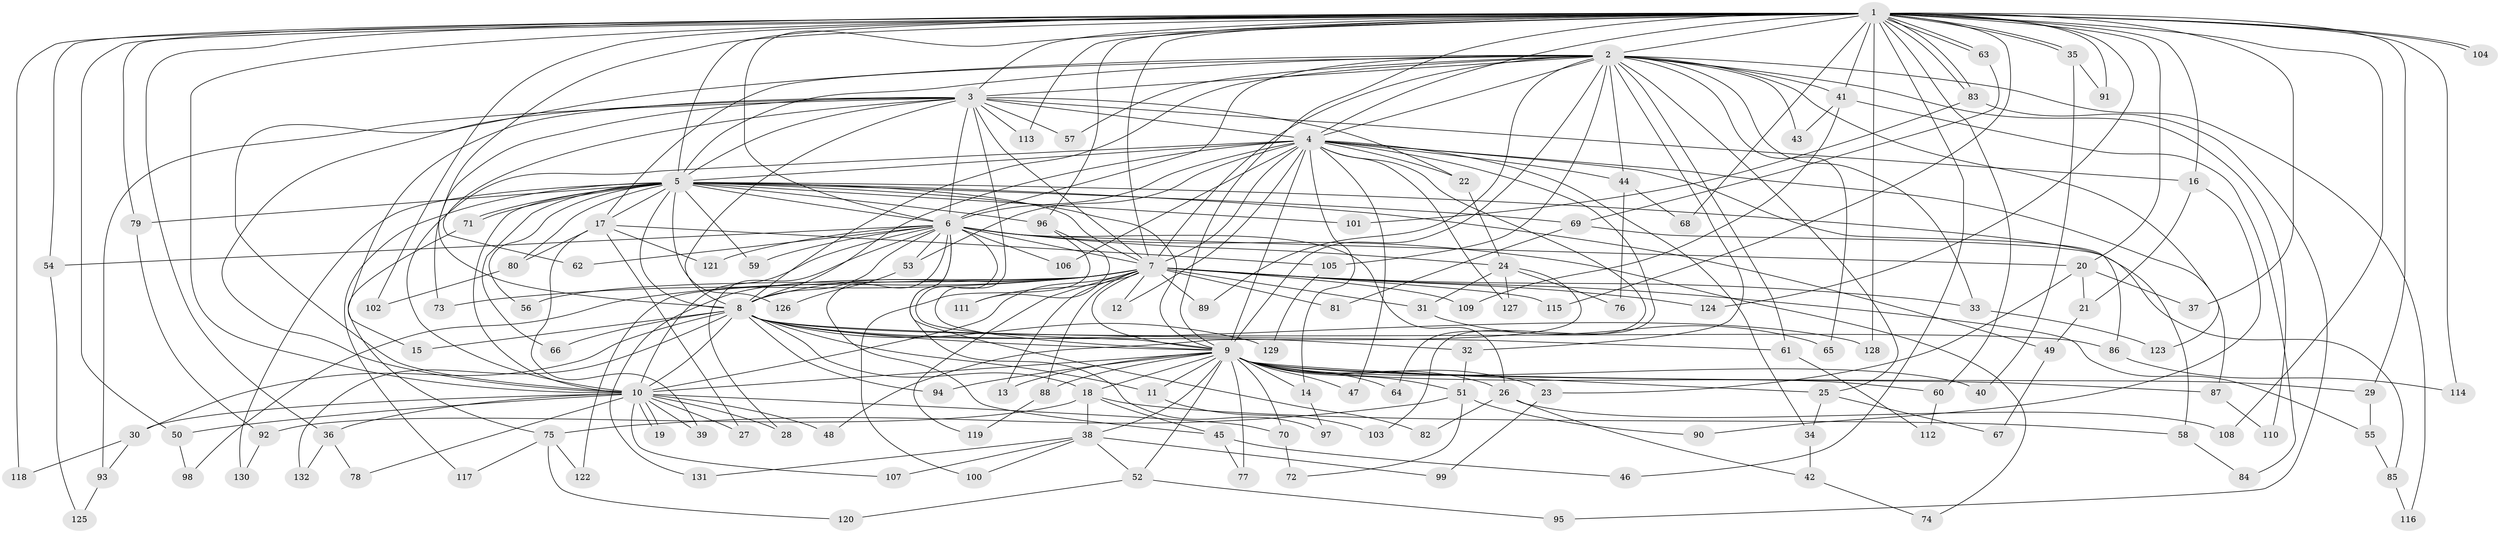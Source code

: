 // coarse degree distribution, {30: 0.018867924528301886, 18: 0.03773584905660377, 14: 0.03773584905660377, 20: 0.018867924528301886, 13: 0.03773584905660377, 11: 0.018867924528301886, 22: 0.018867924528301886, 17: 0.018867924528301886, 3: 0.18867924528301888, 5: 0.07547169811320754, 7: 0.07547169811320754, 1: 0.03773584905660377, 4: 0.05660377358490566, 6: 0.07547169811320754, 8: 0.018867924528301886, 2: 0.2641509433962264}
// Generated by graph-tools (version 1.1) at 2025/49/03/04/25 22:49:35]
// undirected, 132 vertices, 289 edges
graph export_dot {
  node [color=gray90,style=filled];
  1;
  2;
  3;
  4;
  5;
  6;
  7;
  8;
  9;
  10;
  11;
  12;
  13;
  14;
  15;
  16;
  17;
  18;
  19;
  20;
  21;
  22;
  23;
  24;
  25;
  26;
  27;
  28;
  29;
  30;
  31;
  32;
  33;
  34;
  35;
  36;
  37;
  38;
  39;
  40;
  41;
  42;
  43;
  44;
  45;
  46;
  47;
  48;
  49;
  50;
  51;
  52;
  53;
  54;
  55;
  56;
  57;
  58;
  59;
  60;
  61;
  62;
  63;
  64;
  65;
  66;
  67;
  68;
  69;
  70;
  71;
  72;
  73;
  74;
  75;
  76;
  77;
  78;
  79;
  80;
  81;
  82;
  83;
  84;
  85;
  86;
  87;
  88;
  89;
  90;
  91;
  92;
  93;
  94;
  95;
  96;
  97;
  98;
  99;
  100;
  101;
  102;
  103;
  104;
  105;
  106;
  107;
  108;
  109;
  110;
  111;
  112;
  113;
  114;
  115;
  116;
  117;
  118;
  119;
  120;
  121;
  122;
  123;
  124;
  125;
  126;
  127;
  128;
  129;
  130;
  131;
  132;
  1 -- 2;
  1 -- 3;
  1 -- 4;
  1 -- 5;
  1 -- 6;
  1 -- 7;
  1 -- 8;
  1 -- 9;
  1 -- 10;
  1 -- 16;
  1 -- 20;
  1 -- 29;
  1 -- 35;
  1 -- 35;
  1 -- 36;
  1 -- 37;
  1 -- 41;
  1 -- 46;
  1 -- 50;
  1 -- 54;
  1 -- 60;
  1 -- 63;
  1 -- 63;
  1 -- 68;
  1 -- 79;
  1 -- 83;
  1 -- 83;
  1 -- 91;
  1 -- 96;
  1 -- 102;
  1 -- 104;
  1 -- 104;
  1 -- 108;
  1 -- 113;
  1 -- 114;
  1 -- 115;
  1 -- 118;
  1 -- 124;
  1 -- 128;
  2 -- 3;
  2 -- 4;
  2 -- 5;
  2 -- 6;
  2 -- 7;
  2 -- 8;
  2 -- 9;
  2 -- 10;
  2 -- 17;
  2 -- 25;
  2 -- 32;
  2 -- 33;
  2 -- 41;
  2 -- 43;
  2 -- 44;
  2 -- 57;
  2 -- 61;
  2 -- 65;
  2 -- 89;
  2 -- 105;
  2 -- 110;
  2 -- 116;
  2 -- 123;
  3 -- 4;
  3 -- 5;
  3 -- 6;
  3 -- 7;
  3 -- 8;
  3 -- 9;
  3 -- 10;
  3 -- 15;
  3 -- 16;
  3 -- 22;
  3 -- 57;
  3 -- 62;
  3 -- 73;
  3 -- 93;
  3 -- 113;
  4 -- 5;
  4 -- 6;
  4 -- 7;
  4 -- 8;
  4 -- 9;
  4 -- 10;
  4 -- 12;
  4 -- 14;
  4 -- 22;
  4 -- 34;
  4 -- 44;
  4 -- 47;
  4 -- 53;
  4 -- 64;
  4 -- 86;
  4 -- 87;
  4 -- 103;
  4 -- 106;
  4 -- 127;
  5 -- 6;
  5 -- 7;
  5 -- 8;
  5 -- 9;
  5 -- 10;
  5 -- 17;
  5 -- 49;
  5 -- 56;
  5 -- 58;
  5 -- 59;
  5 -- 66;
  5 -- 69;
  5 -- 71;
  5 -- 71;
  5 -- 79;
  5 -- 80;
  5 -- 96;
  5 -- 101;
  5 -- 117;
  5 -- 126;
  5 -- 130;
  6 -- 7;
  6 -- 8;
  6 -- 9;
  6 -- 10;
  6 -- 20;
  6 -- 24;
  6 -- 26;
  6 -- 28;
  6 -- 45;
  6 -- 53;
  6 -- 54;
  6 -- 59;
  6 -- 62;
  6 -- 74;
  6 -- 82;
  6 -- 97;
  6 -- 106;
  6 -- 121;
  7 -- 8;
  7 -- 9;
  7 -- 10;
  7 -- 12;
  7 -- 13;
  7 -- 31;
  7 -- 33;
  7 -- 55;
  7 -- 56;
  7 -- 73;
  7 -- 81;
  7 -- 88;
  7 -- 89;
  7 -- 98;
  7 -- 109;
  7 -- 111;
  7 -- 115;
  7 -- 119;
  7 -- 122;
  7 -- 124;
  7 -- 131;
  8 -- 9;
  8 -- 10;
  8 -- 11;
  8 -- 15;
  8 -- 18;
  8 -- 30;
  8 -- 32;
  8 -- 61;
  8 -- 66;
  8 -- 86;
  8 -- 94;
  8 -- 128;
  8 -- 129;
  8 -- 132;
  9 -- 10;
  9 -- 11;
  9 -- 13;
  9 -- 14;
  9 -- 18;
  9 -- 23;
  9 -- 25;
  9 -- 26;
  9 -- 29;
  9 -- 38;
  9 -- 40;
  9 -- 47;
  9 -- 51;
  9 -- 52;
  9 -- 60;
  9 -- 64;
  9 -- 70;
  9 -- 77;
  9 -- 87;
  9 -- 88;
  9 -- 94;
  10 -- 19;
  10 -- 19;
  10 -- 27;
  10 -- 28;
  10 -- 30;
  10 -- 36;
  10 -- 39;
  10 -- 48;
  10 -- 50;
  10 -- 70;
  10 -- 78;
  10 -- 107;
  11 -- 103;
  14 -- 97;
  16 -- 21;
  16 -- 90;
  17 -- 27;
  17 -- 39;
  17 -- 80;
  17 -- 105;
  17 -- 121;
  18 -- 38;
  18 -- 45;
  18 -- 58;
  18 -- 92;
  20 -- 21;
  20 -- 23;
  20 -- 37;
  21 -- 49;
  22 -- 24;
  23 -- 99;
  24 -- 31;
  24 -- 48;
  24 -- 76;
  24 -- 127;
  25 -- 34;
  25 -- 67;
  26 -- 42;
  26 -- 82;
  26 -- 108;
  29 -- 55;
  30 -- 93;
  30 -- 118;
  31 -- 65;
  32 -- 51;
  33 -- 123;
  34 -- 42;
  35 -- 40;
  35 -- 91;
  36 -- 78;
  36 -- 132;
  38 -- 52;
  38 -- 99;
  38 -- 100;
  38 -- 107;
  38 -- 131;
  41 -- 43;
  41 -- 84;
  41 -- 109;
  42 -- 74;
  44 -- 68;
  44 -- 76;
  45 -- 46;
  45 -- 77;
  49 -- 67;
  50 -- 98;
  51 -- 72;
  51 -- 75;
  51 -- 90;
  52 -- 95;
  52 -- 120;
  53 -- 126;
  54 -- 125;
  55 -- 85;
  58 -- 84;
  60 -- 112;
  61 -- 112;
  63 -- 69;
  69 -- 81;
  69 -- 85;
  70 -- 72;
  71 -- 75;
  75 -- 117;
  75 -- 120;
  75 -- 122;
  79 -- 92;
  80 -- 102;
  83 -- 95;
  83 -- 101;
  85 -- 116;
  86 -- 114;
  87 -- 110;
  88 -- 119;
  92 -- 130;
  93 -- 125;
  96 -- 100;
  96 -- 111;
  105 -- 129;
}
